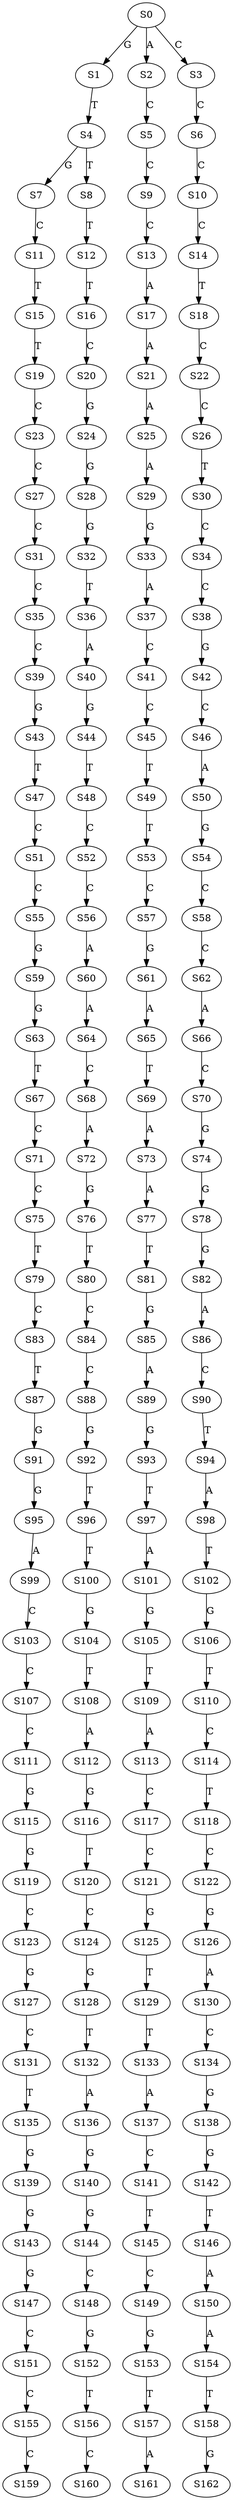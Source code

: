 strict digraph  {
	S0 -> S1 [ label = G ];
	S0 -> S2 [ label = A ];
	S0 -> S3 [ label = C ];
	S1 -> S4 [ label = T ];
	S2 -> S5 [ label = C ];
	S3 -> S6 [ label = C ];
	S4 -> S7 [ label = G ];
	S4 -> S8 [ label = T ];
	S5 -> S9 [ label = C ];
	S6 -> S10 [ label = C ];
	S7 -> S11 [ label = C ];
	S8 -> S12 [ label = T ];
	S9 -> S13 [ label = C ];
	S10 -> S14 [ label = C ];
	S11 -> S15 [ label = T ];
	S12 -> S16 [ label = T ];
	S13 -> S17 [ label = A ];
	S14 -> S18 [ label = T ];
	S15 -> S19 [ label = T ];
	S16 -> S20 [ label = C ];
	S17 -> S21 [ label = A ];
	S18 -> S22 [ label = C ];
	S19 -> S23 [ label = C ];
	S20 -> S24 [ label = G ];
	S21 -> S25 [ label = A ];
	S22 -> S26 [ label = C ];
	S23 -> S27 [ label = C ];
	S24 -> S28 [ label = G ];
	S25 -> S29 [ label = A ];
	S26 -> S30 [ label = T ];
	S27 -> S31 [ label = C ];
	S28 -> S32 [ label = G ];
	S29 -> S33 [ label = G ];
	S30 -> S34 [ label = C ];
	S31 -> S35 [ label = C ];
	S32 -> S36 [ label = T ];
	S33 -> S37 [ label = A ];
	S34 -> S38 [ label = C ];
	S35 -> S39 [ label = C ];
	S36 -> S40 [ label = A ];
	S37 -> S41 [ label = C ];
	S38 -> S42 [ label = G ];
	S39 -> S43 [ label = G ];
	S40 -> S44 [ label = G ];
	S41 -> S45 [ label = C ];
	S42 -> S46 [ label = C ];
	S43 -> S47 [ label = T ];
	S44 -> S48 [ label = T ];
	S45 -> S49 [ label = T ];
	S46 -> S50 [ label = A ];
	S47 -> S51 [ label = C ];
	S48 -> S52 [ label = C ];
	S49 -> S53 [ label = T ];
	S50 -> S54 [ label = G ];
	S51 -> S55 [ label = C ];
	S52 -> S56 [ label = C ];
	S53 -> S57 [ label = C ];
	S54 -> S58 [ label = C ];
	S55 -> S59 [ label = G ];
	S56 -> S60 [ label = A ];
	S57 -> S61 [ label = G ];
	S58 -> S62 [ label = C ];
	S59 -> S63 [ label = G ];
	S60 -> S64 [ label = A ];
	S61 -> S65 [ label = A ];
	S62 -> S66 [ label = A ];
	S63 -> S67 [ label = T ];
	S64 -> S68 [ label = C ];
	S65 -> S69 [ label = T ];
	S66 -> S70 [ label = C ];
	S67 -> S71 [ label = C ];
	S68 -> S72 [ label = A ];
	S69 -> S73 [ label = A ];
	S70 -> S74 [ label = G ];
	S71 -> S75 [ label = C ];
	S72 -> S76 [ label = G ];
	S73 -> S77 [ label = A ];
	S74 -> S78 [ label = G ];
	S75 -> S79 [ label = T ];
	S76 -> S80 [ label = T ];
	S77 -> S81 [ label = T ];
	S78 -> S82 [ label = G ];
	S79 -> S83 [ label = C ];
	S80 -> S84 [ label = C ];
	S81 -> S85 [ label = G ];
	S82 -> S86 [ label = A ];
	S83 -> S87 [ label = T ];
	S84 -> S88 [ label = C ];
	S85 -> S89 [ label = A ];
	S86 -> S90 [ label = C ];
	S87 -> S91 [ label = G ];
	S88 -> S92 [ label = G ];
	S89 -> S93 [ label = G ];
	S90 -> S94 [ label = T ];
	S91 -> S95 [ label = G ];
	S92 -> S96 [ label = T ];
	S93 -> S97 [ label = T ];
	S94 -> S98 [ label = A ];
	S95 -> S99 [ label = A ];
	S96 -> S100 [ label = T ];
	S97 -> S101 [ label = A ];
	S98 -> S102 [ label = T ];
	S99 -> S103 [ label = C ];
	S100 -> S104 [ label = G ];
	S101 -> S105 [ label = G ];
	S102 -> S106 [ label = G ];
	S103 -> S107 [ label = C ];
	S104 -> S108 [ label = T ];
	S105 -> S109 [ label = T ];
	S106 -> S110 [ label = T ];
	S107 -> S111 [ label = C ];
	S108 -> S112 [ label = A ];
	S109 -> S113 [ label = A ];
	S110 -> S114 [ label = C ];
	S111 -> S115 [ label = G ];
	S112 -> S116 [ label = G ];
	S113 -> S117 [ label = C ];
	S114 -> S118 [ label = T ];
	S115 -> S119 [ label = G ];
	S116 -> S120 [ label = T ];
	S117 -> S121 [ label = C ];
	S118 -> S122 [ label = C ];
	S119 -> S123 [ label = C ];
	S120 -> S124 [ label = C ];
	S121 -> S125 [ label = G ];
	S122 -> S126 [ label = G ];
	S123 -> S127 [ label = G ];
	S124 -> S128 [ label = G ];
	S125 -> S129 [ label = T ];
	S126 -> S130 [ label = A ];
	S127 -> S131 [ label = C ];
	S128 -> S132 [ label = T ];
	S129 -> S133 [ label = T ];
	S130 -> S134 [ label = C ];
	S131 -> S135 [ label = T ];
	S132 -> S136 [ label = A ];
	S133 -> S137 [ label = A ];
	S134 -> S138 [ label = G ];
	S135 -> S139 [ label = G ];
	S136 -> S140 [ label = G ];
	S137 -> S141 [ label = C ];
	S138 -> S142 [ label = G ];
	S139 -> S143 [ label = G ];
	S140 -> S144 [ label = G ];
	S141 -> S145 [ label = T ];
	S142 -> S146 [ label = T ];
	S143 -> S147 [ label = G ];
	S144 -> S148 [ label = C ];
	S145 -> S149 [ label = C ];
	S146 -> S150 [ label = A ];
	S147 -> S151 [ label = C ];
	S148 -> S152 [ label = G ];
	S149 -> S153 [ label = G ];
	S150 -> S154 [ label = A ];
	S151 -> S155 [ label = C ];
	S152 -> S156 [ label = T ];
	S153 -> S157 [ label = T ];
	S154 -> S158 [ label = T ];
	S155 -> S159 [ label = C ];
	S156 -> S160 [ label = C ];
	S157 -> S161 [ label = A ];
	S158 -> S162 [ label = G ];
}
